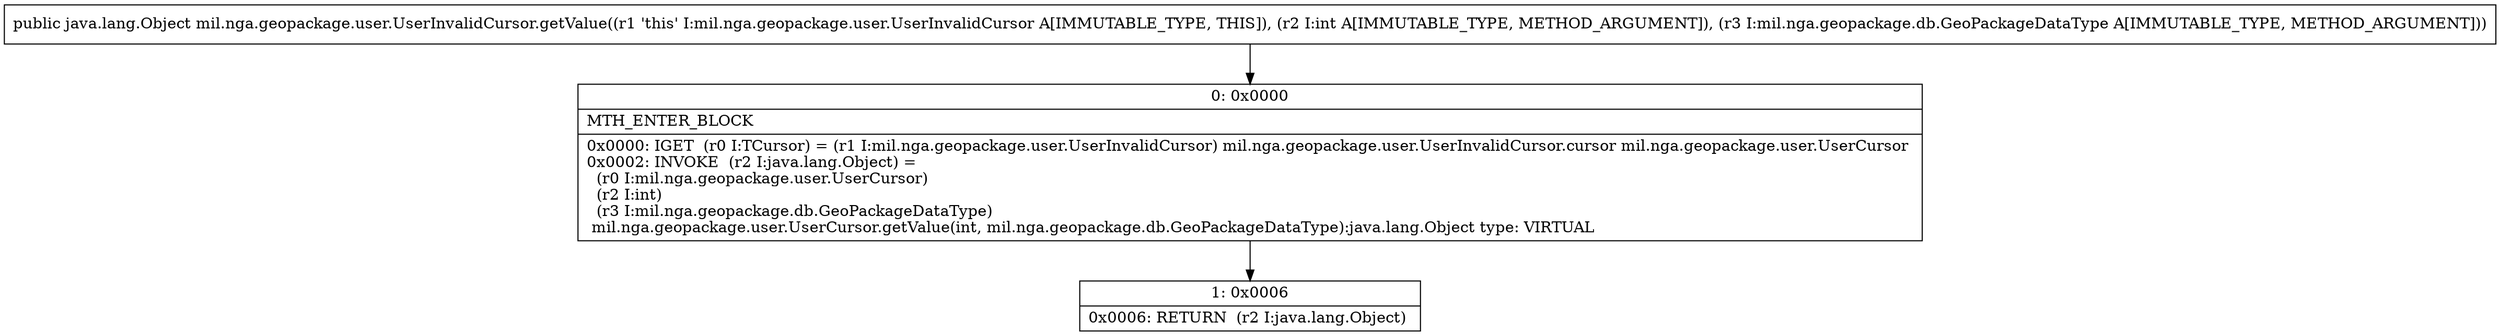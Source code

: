 digraph "CFG formil.nga.geopackage.user.UserInvalidCursor.getValue(ILmil\/nga\/geopackage\/db\/GeoPackageDataType;)Ljava\/lang\/Object;" {
Node_0 [shape=record,label="{0\:\ 0x0000|MTH_ENTER_BLOCK\l|0x0000: IGET  (r0 I:TCursor) = (r1 I:mil.nga.geopackage.user.UserInvalidCursor) mil.nga.geopackage.user.UserInvalidCursor.cursor mil.nga.geopackage.user.UserCursor \l0x0002: INVOKE  (r2 I:java.lang.Object) = \l  (r0 I:mil.nga.geopackage.user.UserCursor)\l  (r2 I:int)\l  (r3 I:mil.nga.geopackage.db.GeoPackageDataType)\l mil.nga.geopackage.user.UserCursor.getValue(int, mil.nga.geopackage.db.GeoPackageDataType):java.lang.Object type: VIRTUAL \l}"];
Node_1 [shape=record,label="{1\:\ 0x0006|0x0006: RETURN  (r2 I:java.lang.Object) \l}"];
MethodNode[shape=record,label="{public java.lang.Object mil.nga.geopackage.user.UserInvalidCursor.getValue((r1 'this' I:mil.nga.geopackage.user.UserInvalidCursor A[IMMUTABLE_TYPE, THIS]), (r2 I:int A[IMMUTABLE_TYPE, METHOD_ARGUMENT]), (r3 I:mil.nga.geopackage.db.GeoPackageDataType A[IMMUTABLE_TYPE, METHOD_ARGUMENT])) }"];
MethodNode -> Node_0;
Node_0 -> Node_1;
}

